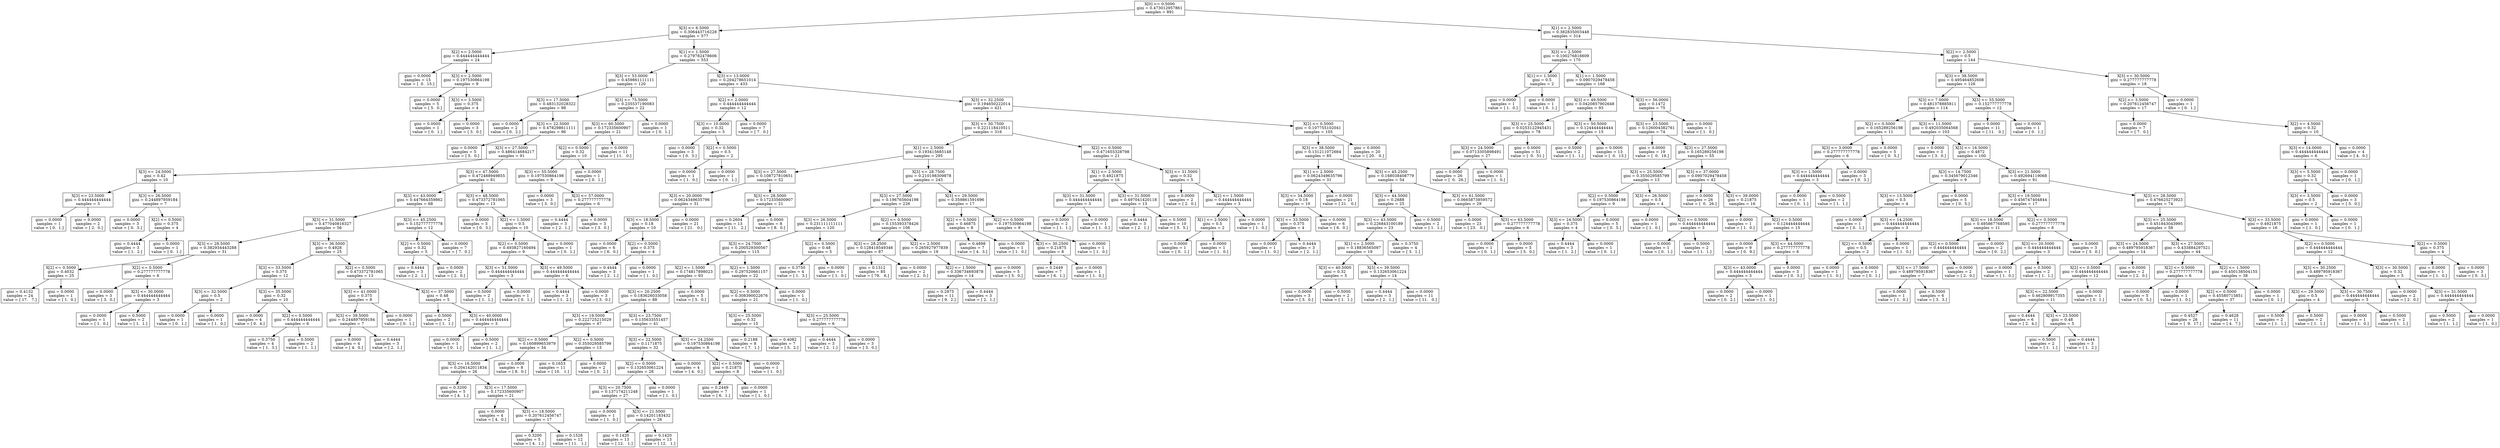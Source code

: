 digraph Tree {
0 [label="X[0] <= 0.5000\ngini = 0.473012957861\nsamples = 891", shape="box"] ;
1 [label="X[3] <= 6.5000\ngini = 0.306443716228\nsamples = 577", shape="box"] ;
0 -> 1 ;
2 [label="X[2] <= 2.5000\ngini = 0.444444444444\nsamples = 24", shape="box"] ;
1 -> 2 ;
3 [label="gini = 0.0000\nsamples = 15\nvalue = [  0.  15.]", shape="box"] ;
2 -> 3 ;
4 [label="X[3] <= 2.5000\ngini = 0.197530864198\nsamples = 9", shape="box"] ;
2 -> 4 ;
5 [label="gini = 0.0000\nsamples = 5\nvalue = [ 5.  0.]", shape="box"] ;
4 -> 5 ;
6 [label="X[3] <= 3.5000\ngini = 0.375\nsamples = 4", shape="box"] ;
4 -> 6 ;
7 [label="gini = 0.0000\nsamples = 1\nvalue = [ 0.  1.]", shape="box"] ;
6 -> 7 ;
8 [label="gini = 0.0000\nsamples = 3\nvalue = [ 3.  0.]", shape="box"] ;
6 -> 8 ;
9 [label="X[1] <= 1.5000\ngini = 0.279782478606\nsamples = 553", shape="box"] ;
1 -> 9 ;
10 [label="X[3] <= 53.0000\ngini = 0.459861111111\nsamples = 120", shape="box"] ;
9 -> 10 ;
11 [label="X[3] <= 17.5000\ngini = 0.483132028322\nsamples = 98", shape="box"] ;
10 -> 11 ;
12 [label="gini = 0.0000\nsamples = 2\nvalue = [ 0.  2.]", shape="box"] ;
11 -> 12 ;
13 [label="X[3] <= 22.5000\ngini = 0.478298611111\nsamples = 96", shape="box"] ;
11 -> 13 ;
14 [label="gini = 0.0000\nsamples = 5\nvalue = [ 5.  0.]", shape="box"] ;
13 -> 14 ;
15 [label="X[3] <= 27.5000\ngini = 0.486414684217\nsamples = 91", shape="box"] ;
13 -> 15 ;
16 [label="X[3] <= 24.5000\ngini = 0.42\nsamples = 10", shape="box"] ;
15 -> 16 ;
17 [label="X[3] <= 23.5000\ngini = 0.444444444444\nsamples = 3", shape="box"] ;
16 -> 17 ;
18 [label="gini = 0.0000\nsamples = 1\nvalue = [ 0.  1.]", shape="box"] ;
17 -> 18 ;
19 [label="gini = 0.0000\nsamples = 2\nvalue = [ 2.  0.]", shape="box"] ;
17 -> 19 ;
20 [label="X[3] <= 26.5000\ngini = 0.244897959184\nsamples = 7", shape="box"] ;
16 -> 20 ;
21 [label="gini = 0.0000\nsamples = 3\nvalue = [ 0.  3.]", shape="box"] ;
20 -> 21 ;
22 [label="X[2] <= 0.5000\ngini = 0.375\nsamples = 4", shape="box"] ;
20 -> 22 ;
23 [label="gini = 0.4444\nsamples = 3\nvalue = [ 1.  2.]", shape="box"] ;
22 -> 23 ;
24 [label="gini = 0.0000\nsamples = 1\nvalue = [ 0.  1.]", shape="box"] ;
22 -> 24 ;
25 [label="X[3] <= 47.5000\ngini = 0.472488949855\nsamples = 81", shape="box"] ;
15 -> 25 ;
26 [label="X[3] <= 43.0000\ngini = 0.447664359862\nsamples = 68", shape="box"] ;
25 -> 26 ;
27 [label="X[3] <= 31.5000\ngini = 0.477040816327\nsamples = 56", shape="box"] ;
26 -> 27 ;
28 [label="X[3] <= 28.5000\ngini = 0.382934443288\nsamples = 31", shape="box"] ;
27 -> 28 ;
29 [label="X[2] <= 0.5000\ngini = 0.4032\nsamples = 25", shape="box"] ;
28 -> 29 ;
30 [label="gini = 0.4132\nsamples = 24\nvalue = [ 17.   7.]", shape="box"] ;
29 -> 30 ;
31 [label="gini = 0.0000\nsamples = 1\nvalue = [ 1.  0.]", shape="box"] ;
29 -> 31 ;
32 [label="X[2] <= 0.5000\ngini = 0.277777777778\nsamples = 6", shape="box"] ;
28 -> 32 ;
33 [label="gini = 0.0000\nsamples = 3\nvalue = [ 3.  0.]", shape="box"] ;
32 -> 33 ;
34 [label="X[3] <= 30.0000\ngini = 0.444444444444\nsamples = 3", shape="box"] ;
32 -> 34 ;
35 [label="gini = 0.0000\nsamples = 1\nvalue = [ 1.  0.]", shape="box"] ;
34 -> 35 ;
36 [label="gini = 0.5000\nsamples = 2\nvalue = [ 1.  1.]", shape="box"] ;
34 -> 36 ;
37 [label="X[3] <= 36.5000\ngini = 0.4928\nsamples = 25", shape="box"] ;
27 -> 37 ;
38 [label="X[3] <= 33.5000\ngini = 0.375\nsamples = 12", shape="box"] ;
37 -> 38 ;
39 [label="X[3] <= 32.5000\ngini = 0.5\nsamples = 2", shape="box"] ;
38 -> 39 ;
40 [label="gini = 0.0000\nsamples = 1\nvalue = [ 0.  1.]", shape="box"] ;
39 -> 40 ;
41 [label="gini = 0.0000\nsamples = 1\nvalue = [ 1.  0.]", shape="box"] ;
39 -> 41 ;
42 [label="X[3] <= 35.5000\ngini = 0.32\nsamples = 10", shape="box"] ;
38 -> 42 ;
43 [label="gini = 0.0000\nsamples = 4\nvalue = [ 0.  4.]", shape="box"] ;
42 -> 43 ;
44 [label="X[2] <= 0.5000\ngini = 0.444444444444\nsamples = 6", shape="box"] ;
42 -> 44 ;
45 [label="gini = 0.3750\nsamples = 4\nvalue = [ 1.  3.]", shape="box"] ;
44 -> 45 ;
46 [label="gini = 0.5000\nsamples = 2\nvalue = [ 1.  1.]", shape="box"] ;
44 -> 46 ;
47 [label="X[2] <= 0.5000\ngini = 0.473372781065\nsamples = 13", shape="box"] ;
37 -> 47 ;
48 [label="X[3] <= 41.0000\ngini = 0.375\nsamples = 8", shape="box"] ;
47 -> 48 ;
49 [label="X[3] <= 39.5000\ngini = 0.244897959184\nsamples = 7", shape="box"] ;
48 -> 49 ;
50 [label="gini = 0.0000\nsamples = 4\nvalue = [ 4.  0.]", shape="box"] ;
49 -> 50 ;
51 [label="gini = 0.4444\nsamples = 3\nvalue = [ 2.  1.]", shape="box"] ;
49 -> 51 ;
52 [label="gini = 0.0000\nsamples = 1\nvalue = [ 0.  1.]", shape="box"] ;
48 -> 52 ;
53 [label="X[3] <= 37.5000\ngini = 0.48\nsamples = 5", shape="box"] ;
47 -> 53 ;
54 [label="gini = 0.5000\nsamples = 2\nvalue = [ 1.  1.]", shape="box"] ;
53 -> 54 ;
55 [label="X[3] <= 40.0000\ngini = 0.444444444444\nsamples = 3", shape="box"] ;
53 -> 55 ;
56 [label="gini = 0.0000\nsamples = 1\nvalue = [ 0.  1.]", shape="box"] ;
55 -> 56 ;
57 [label="gini = 0.5000\nsamples = 2\nvalue = [ 1.  1.]", shape="box"] ;
55 -> 57 ;
58 [label="X[3] <= 45.2500\ngini = 0.152777777778\nsamples = 12", shape="box"] ;
26 -> 58 ;
59 [label="X[2] <= 0.5000\ngini = 0.32\nsamples = 5", shape="box"] ;
58 -> 59 ;
60 [label="gini = 0.4444\nsamples = 3\nvalue = [ 2.  1.]", shape="box"] ;
59 -> 60 ;
61 [label="gini = 0.0000\nsamples = 2\nvalue = [ 2.  0.]", shape="box"] ;
59 -> 61 ;
62 [label="gini = 0.0000\nsamples = 7\nvalue = [ 7.  0.]", shape="box"] ;
58 -> 62 ;
63 [label="X[3] <= 48.5000\ngini = 0.473372781065\nsamples = 13", shape="box"] ;
25 -> 63 ;
64 [label="gini = 0.0000\nsamples = 3\nvalue = [ 0.  3.]", shape="box"] ;
63 -> 64 ;
65 [label="X[2] <= 1.5000\ngini = 0.5\nsamples = 10", shape="box"] ;
63 -> 65 ;
66 [label="X[2] <= 0.5000\ngini = 0.493827160494\nsamples = 9", shape="box"] ;
65 -> 66 ;
67 [label="X[3] <= 51.5000\ngini = 0.444444444444\nsamples = 3", shape="box"] ;
66 -> 67 ;
68 [label="gini = 0.5000\nsamples = 2\nvalue = [ 1.  1.]", shape="box"] ;
67 -> 68 ;
69 [label="gini = 0.0000\nsamples = 1\nvalue = [ 0.  1.]", shape="box"] ;
67 -> 69 ;
70 [label="X[3] <= 49.5000\ngini = 0.444444444444\nsamples = 6", shape="box"] ;
66 -> 70 ;
71 [label="gini = 0.4444\nsamples = 3\nvalue = [ 1.  2.]", shape="box"] ;
70 -> 71 ;
72 [label="gini = 0.0000\nsamples = 3\nvalue = [ 3.  0.]", shape="box"] ;
70 -> 72 ;
73 [label="gini = 0.0000\nsamples = 1\nvalue = [ 0.  1.]", shape="box"] ;
65 -> 73 ;
74 [label="X[3] <= 75.5000\ngini = 0.235537190083\nsamples = 22", shape="box"] ;
10 -> 74 ;
75 [label="X[3] <= 60.5000\ngini = 0.172335600907\nsamples = 21", shape="box"] ;
74 -> 75 ;
76 [label="X[2] <= 0.5000\ngini = 0.32\nsamples = 10", shape="box"] ;
75 -> 76 ;
77 [label="X[3] <= 55.5000\ngini = 0.197530864198\nsamples = 9", shape="box"] ;
76 -> 77 ;
78 [label="gini = 0.0000\nsamples = 3\nvalue = [ 3.  0.]", shape="box"] ;
77 -> 78 ;
79 [label="X[3] <= 57.0000\ngini = 0.277777777778\nsamples = 6", shape="box"] ;
77 -> 79 ;
80 [label="gini = 0.4444\nsamples = 3\nvalue = [ 2.  1.]", shape="box"] ;
79 -> 80 ;
81 [label="gini = 0.0000\nsamples = 3\nvalue = [ 3.  0.]", shape="box"] ;
79 -> 81 ;
82 [label="gini = 0.0000\nsamples = 1\nvalue = [ 0.  1.]", shape="box"] ;
76 -> 82 ;
83 [label="gini = 0.0000\nsamples = 11\nvalue = [ 11.   0.]", shape="box"] ;
75 -> 83 ;
84 [label="gini = 0.0000\nsamples = 1\nvalue = [ 0.  1.]", shape="box"] ;
74 -> 84 ;
85 [label="X[3] <= 13.0000\ngini = 0.204278651014\nsamples = 433", shape="box"] ;
9 -> 85 ;
86 [label="X[2] <= 2.0000\ngini = 0.444444444444\nsamples = 12", shape="box"] ;
85 -> 86 ;
87 [label="X[3] <= 10.0000\ngini = 0.32\nsamples = 5", shape="box"] ;
86 -> 87 ;
88 [label="gini = 0.0000\nsamples = 3\nvalue = [ 0.  3.]", shape="box"] ;
87 -> 88 ;
89 [label="X[2] <= 0.5000\ngini = 0.5\nsamples = 2", shape="box"] ;
87 -> 89 ;
90 [label="gini = 0.0000\nsamples = 1\nvalue = [ 1.  0.]", shape="box"] ;
89 -> 90 ;
91 [label="gini = 0.0000\nsamples = 1\nvalue = [ 0.  1.]", shape="box"] ;
89 -> 91 ;
92 [label="gini = 0.0000\nsamples = 7\nvalue = [ 7.  0.]", shape="box"] ;
86 -> 92 ;
93 [label="X[3] <= 32.2500\ngini = 0.194650222014\nsamples = 421", shape="box"] ;
85 -> 93 ;
94 [label="X[3] <= 30.7500\ngini = 0.221118410511\nsamples = 316", shape="box"] ;
93 -> 94 ;
95 [label="X[1] <= 2.5000\ngini = 0.193415685148\nsamples = 295", shape="box"] ;
94 -> 95 ;
96 [label="X[3] <= 27.5000\ngini = 0.108727810651\nsamples = 52", shape="box"] ;
95 -> 96 ;
97 [label="X[3] <= 20.0000\ngini = 0.0624349635796\nsamples = 31", shape="box"] ;
96 -> 97 ;
98 [label="X[3] <= 18.5000\ngini = 0.18\nsamples = 10", shape="box"] ;
97 -> 98 ;
99 [label="gini = 0.0000\nsamples = 6\nvalue = [ 6.  0.]", shape="box"] ;
98 -> 99 ;
100 [label="X[2] <= 0.5000\ngini = 0.375\nsamples = 4", shape="box"] ;
98 -> 100 ;
101 [label="gini = 0.4444\nsamples = 3\nvalue = [ 2.  1.]", shape="box"] ;
100 -> 101 ;
102 [label="gini = 0.0000\nsamples = 1\nvalue = [ 1.  0.]", shape="box"] ;
100 -> 102 ;
103 [label="gini = 0.0000\nsamples = 21\nvalue = [ 21.   0.]", shape="box"] ;
97 -> 103 ;
104 [label="X[3] <= 28.5000\ngini = 0.172335600907\nsamples = 21", shape="box"] ;
96 -> 104 ;
105 [label="gini = 0.2604\nsamples = 13\nvalue = [ 11.   2.]", shape="box"] ;
104 -> 105 ;
106 [label="gini = 0.0000\nsamples = 8\nvalue = [ 8.  0.]", shape="box"] ;
104 -> 106 ;
107 [label="X[3] <= 28.7500\ngini = 0.210198309878\nsamples = 243", shape="box"] ;
95 -> 107 ;
108 [label="X[3] <= 27.5000\ngini = 0.196765604198\nsamples = 226", shape="box"] ;
107 -> 108 ;
109 [label="X[3] <= 26.5000\ngini = 0.231111111111\nsamples = 120", shape="box"] ;
108 -> 109 ;
110 [label="X[3] <= 24.7500\ngini = 0.200529300567\nsamples = 115", shape="box"] ;
109 -> 110 ;
111 [label="X[2] <= 1.5000\ngini = 0.174817898023\nsamples = 93", shape="box"] ;
110 -> 111 ;
112 [label="X[3] <= 20.2500\ngini = 0.183626033058\nsamples = 88", shape="box"] ;
111 -> 112 ;
113 [label="X[3] <= 19.5000\ngini = 0.222725215029\nsamples = 47", shape="box"] ;
112 -> 113 ;
114 [label="X[2] <= 0.5000\ngini = 0.160899653979\nsamples = 34", shape="box"] ;
113 -> 114 ;
115 [label="X[3] <= 16.5000\ngini = 0.204142011834\nsamples = 26", shape="box"] ;
114 -> 115 ;
116 [label="gini = 0.3200\nsamples = 5\nvalue = [ 4.  1.]", shape="box"] ;
115 -> 116 ;
117 [label="X[3] <= 17.5000\ngini = 0.172335600907\nsamples = 21", shape="box"] ;
115 -> 117 ;
118 [label="gini = 0.0000\nsamples = 4\nvalue = [ 4.  0.]", shape="box"] ;
117 -> 118 ;
119 [label="X[3] <= 18.5000\ngini = 0.207612456747\nsamples = 17", shape="box"] ;
117 -> 119 ;
120 [label="gini = 0.3200\nsamples = 5\nvalue = [ 4.  1.]", shape="box"] ;
119 -> 120 ;
121 [label="gini = 0.1528\nsamples = 12\nvalue = [ 11.   1.]", shape="box"] ;
119 -> 121 ;
122 [label="gini = 0.0000\nsamples = 8\nvalue = [ 8.  0.]", shape="box"] ;
114 -> 122 ;
123 [label="X[2] <= 0.5000\ngini = 0.355029585799\nsamples = 13", shape="box"] ;
113 -> 123 ;
124 [label="gini = 0.1653\nsamples = 11\nvalue = [ 10.   1.]", shape="box"] ;
123 -> 124 ;
125 [label="gini = 0.0000\nsamples = 2\nvalue = [ 0.  2.]", shape="box"] ;
123 -> 125 ;
126 [label="X[3] <= 23.7500\ngini = 0.135633551457\nsamples = 41", shape="box"] ;
112 -> 126 ;
127 [label="X[3] <= 22.5000\ngini = 0.1171875\nsamples = 32", shape="box"] ;
126 -> 127 ;
128 [label="X[2] <= 0.5000\ngini = 0.132653061224\nsamples = 28", shape="box"] ;
127 -> 128 ;
129 [label="X[3] <= 20.7500\ngini = 0.137174211248\nsamples = 27", shape="box"] ;
128 -> 129 ;
130 [label="gini = 0.0000\nsamples = 1\nvalue = [ 1.  0.]", shape="box"] ;
129 -> 130 ;
131 [label="X[3] <= 21.5000\ngini = 0.14201183432\nsamples = 26", shape="box"] ;
129 -> 131 ;
132 [label="gini = 0.1420\nsamples = 13\nvalue = [ 12.   1.]", shape="box"] ;
131 -> 132 ;
133 [label="gini = 0.1420\nsamples = 13\nvalue = [ 12.   1.]", shape="box"] ;
131 -> 133 ;
134 [label="gini = 0.0000\nsamples = 1\nvalue = [ 1.  0.]", shape="box"] ;
128 -> 134 ;
135 [label="gini = 0.0000\nsamples = 4\nvalue = [ 4.  0.]", shape="box"] ;
127 -> 135 ;
136 [label="X[3] <= 24.2500\ngini = 0.197530864198\nsamples = 9", shape="box"] ;
126 -> 136 ;
137 [label="X[2] <= 0.5000\ngini = 0.21875\nsamples = 8", shape="box"] ;
136 -> 137 ;
138 [label="gini = 0.2449\nsamples = 7\nvalue = [ 6.  1.]", shape="box"] ;
137 -> 138 ;
139 [label="gini = 0.0000\nsamples = 1\nvalue = [ 1.  0.]", shape="box"] ;
137 -> 139 ;
140 [label="gini = 0.0000\nsamples = 1\nvalue = [ 1.  0.]", shape="box"] ;
136 -> 140 ;
141 [label="gini = 0.0000\nsamples = 5\nvalue = [ 5.  0.]", shape="box"] ;
111 -> 141 ;
142 [label="X[2] <= 1.5000\ngini = 0.297520661157\nsamples = 22", shape="box"] ;
110 -> 142 ;
143 [label="X[2] <= 0.5000\ngini = 0.308390022676\nsamples = 21", shape="box"] ;
142 -> 143 ;
144 [label="X[3] <= 25.5000\ngini = 0.32\nsamples = 15", shape="box"] ;
143 -> 144 ;
145 [label="gini = 0.2188\nsamples = 8\nvalue = [ 7.  1.]", shape="box"] ;
144 -> 145 ;
146 [label="gini = 0.4082\nsamples = 7\nvalue = [ 5.  2.]", shape="box"] ;
144 -> 146 ;
147 [label="X[3] <= 25.5000\ngini = 0.277777777778\nsamples = 6", shape="box"] ;
143 -> 147 ;
148 [label="gini = 0.4444\nsamples = 3\nvalue = [ 2.  1.]", shape="box"] ;
147 -> 148 ;
149 [label="gini = 0.0000\nsamples = 3\nvalue = [ 3.  0.]", shape="box"] ;
147 -> 149 ;
150 [label="gini = 0.0000\nsamples = 1\nvalue = [ 1.  0.]", shape="box"] ;
142 -> 150 ;
151 [label="X[2] <= 0.5000\ngini = 0.48\nsamples = 5", shape="box"] ;
109 -> 151 ;
152 [label="gini = 0.3750\nsamples = 4\nvalue = [ 1.  3.]", shape="box"] ;
151 -> 152 ;
153 [label="gini = 0.0000\nsamples = 1\nvalue = [ 1.  0.]", shape="box"] ;
151 -> 153 ;
154 [label="X[2] <= 0.5000\ngini = 0.155393378426\nsamples = 106", shape="box"] ;
108 -> 154 ;
155 [label="X[3] <= 28.2500\ngini = 0.128418549346\nsamples = 87", shape="box"] ;
154 -> 155 ;
156 [label="gini = 0.1312\nsamples = 85\nvalue = [ 79.   6.]", shape="box"] ;
155 -> 156 ;
157 [label="gini = 0.0000\nsamples = 2\nvalue = [ 2.  0.]", shape="box"] ;
155 -> 157 ;
158 [label="X[2] <= 2.5000\ngini = 0.265927977839\nsamples = 19", shape="box"] ;
154 -> 158 ;
159 [label="X[2] <= 1.5000\ngini = 0.336734693878\nsamples = 14", shape="box"] ;
158 -> 159 ;
160 [label="gini = 0.2975\nsamples = 11\nvalue = [ 9.  2.]", shape="box"] ;
159 -> 160 ;
161 [label="gini = 0.4444\nsamples = 3\nvalue = [ 2.  1.]", shape="box"] ;
159 -> 161 ;
162 [label="gini = 0.0000\nsamples = 5\nvalue = [ 5.  0.]", shape="box"] ;
158 -> 162 ;
163 [label="X[3] <= 29.5000\ngini = 0.359861591696\nsamples = 17", shape="box"] ;
107 -> 163 ;
164 [label="X[2] <= 0.5000\ngini = 0.46875\nsamples = 8", shape="box"] ;
163 -> 164 ;
165 [label="gini = 0.4898\nsamples = 7\nvalue = [ 4.  3.]", shape="box"] ;
164 -> 165 ;
166 [label="gini = 0.0000\nsamples = 1\nvalue = [ 1.  0.]", shape="box"] ;
164 -> 166 ;
167 [label="X[2] <= 0.5000\ngini = 0.197530864198\nsamples = 9", shape="box"] ;
163 -> 167 ;
168 [label="X[3] <= 30.2500\ngini = 0.21875\nsamples = 8", shape="box"] ;
167 -> 168 ;
169 [label="gini = 0.2449\nsamples = 7\nvalue = [ 6.  1.]", shape="box"] ;
168 -> 169 ;
170 [label="gini = 0.0000\nsamples = 1\nvalue = [ 1.  0.]", shape="box"] ;
168 -> 170 ;
171 [label="gini = 0.0000\nsamples = 1\nvalue = [ 1.  0.]", shape="box"] ;
167 -> 171 ;
172 [label="X[2] <= 0.5000\ngini = 0.471655328798\nsamples = 21", shape="box"] ;
94 -> 172 ;
173 [label="X[1] <= 2.5000\ngini = 0.4921875\nsamples = 16", shape="box"] ;
172 -> 173 ;
174 [label="X[3] <= 31.5000\ngini = 0.444444444444\nsamples = 3", shape="box"] ;
173 -> 174 ;
175 [label="gini = 0.5000\nsamples = 2\nvalue = [ 1.  1.]", shape="box"] ;
174 -> 175 ;
176 [label="gini = 0.0000\nsamples = 1\nvalue = [ 1.  0.]", shape="box"] ;
174 -> 176 ;
177 [label="X[3] <= 31.5000\ngini = 0.497041420118\nsamples = 13", shape="box"] ;
173 -> 177 ;
178 [label="gini = 0.4444\nsamples = 3\nvalue = [ 2.  1.]", shape="box"] ;
177 -> 178 ;
179 [label="gini = 0.5000\nsamples = 10\nvalue = [ 5.  5.]", shape="box"] ;
177 -> 179 ;
180 [label="X[3] <= 31.5000\ngini = 0.32\nsamples = 5", shape="box"] ;
172 -> 180 ;
181 [label="gini = 0.0000\nsamples = 2\nvalue = [ 2.  0.]", shape="box"] ;
180 -> 181 ;
182 [label="X[2] <= 1.5000\ngini = 0.444444444444\nsamples = 3", shape="box"] ;
180 -> 182 ;
183 [label="X[1] <= 2.5000\ngini = 0.5\nsamples = 2", shape="box"] ;
182 -> 183 ;
184 [label="gini = 0.0000\nsamples = 1\nvalue = [ 0.  1.]", shape="box"] ;
183 -> 184 ;
185 [label="gini = 0.0000\nsamples = 1\nvalue = [ 1.  0.]", shape="box"] ;
183 -> 185 ;
186 [label="gini = 0.0000\nsamples = 1\nvalue = [ 1.  0.]", shape="box"] ;
182 -> 186 ;
187 [label="X[2] <= 0.5000\ngini = 0.107755102041\nsamples = 105", shape="box"] ;
93 -> 187 ;
188 [label="X[3] <= 38.5000\ngini = 0.131211072664\nsamples = 85", shape="box"] ;
187 -> 188 ;
189 [label="X[1] <= 2.5000\ngini = 0.0624349635796\nsamples = 31", shape="box"] ;
188 -> 189 ;
190 [label="X[3] <= 34.5000\ngini = 0.18\nsamples = 10", shape="box"] ;
189 -> 190 ;
191 [label="X[3] <= 33.5000\ngini = 0.375\nsamples = 4", shape="box"] ;
190 -> 191 ;
192 [label="gini = 0.0000\nsamples = 1\nvalue = [ 1.  0.]", shape="box"] ;
191 -> 192 ;
193 [label="gini = 0.4444\nsamples = 3\nvalue = [ 2.  1.]", shape="box"] ;
191 -> 193 ;
194 [label="gini = 0.0000\nsamples = 6\nvalue = [ 6.  0.]", shape="box"] ;
190 -> 194 ;
195 [label="gini = 0.0000\nsamples = 21\nvalue = [ 21.   0.]", shape="box"] ;
189 -> 195 ;
196 [label="X[3] <= 45.2500\ngini = 0.168038408779\nsamples = 54", shape="box"] ;
188 -> 196 ;
197 [label="X[3] <= 44.5000\ngini = 0.2688\nsamples = 25", shape="box"] ;
196 -> 197 ;
198 [label="X[3] <= 43.5000\ngini = 0.226843100189\nsamples = 23", shape="box"] ;
197 -> 198 ;
199 [label="X[1] <= 2.5000\ngini = 0.18836565097\nsamples = 19", shape="box"] ;
198 -> 199 ;
200 [label="X[3] <= 40.5000\ngini = 0.32\nsamples = 5", shape="box"] ;
199 -> 200 ;
201 [label="gini = 0.0000\nsamples = 3\nvalue = [ 3.  0.]", shape="box"] ;
200 -> 201 ;
202 [label="gini = 0.5000\nsamples = 2\nvalue = [ 1.  1.]", shape="box"] ;
200 -> 202 ;
203 [label="X[3] <= 39.5000\ngini = 0.132653061224\nsamples = 14", shape="box"] ;
199 -> 203 ;
204 [label="gini = 0.4444\nsamples = 3\nvalue = [ 2.  1.]", shape="box"] ;
203 -> 204 ;
205 [label="gini = 0.0000\nsamples = 11\nvalue = [ 11.   0.]", shape="box"] ;
203 -> 205 ;
206 [label="gini = 0.3750\nsamples = 4\nvalue = [ 3.  1.]", shape="box"] ;
198 -> 206 ;
207 [label="gini = 0.5000\nsamples = 2\nvalue = [ 1.  1.]", shape="box"] ;
197 -> 207 ;
208 [label="X[3] <= 61.5000\ngini = 0.0665873959572\nsamples = 29", shape="box"] ;
196 -> 208 ;
209 [label="gini = 0.0000\nsamples = 23\nvalue = [ 23.   0.]", shape="box"] ;
208 -> 209 ;
210 [label="X[3] <= 63.5000\ngini = 0.277777777778\nsamples = 6", shape="box"] ;
208 -> 210 ;
211 [label="gini = 0.0000\nsamples = 1\nvalue = [ 0.  1.]", shape="box"] ;
210 -> 211 ;
212 [label="gini = 0.0000\nsamples = 5\nvalue = [ 5.  0.]", shape="box"] ;
210 -> 212 ;
213 [label="gini = 0.0000\nsamples = 20\nvalue = [ 20.   0.]", shape="box"] ;
187 -> 213 ;
214 [label="X[1] <= 2.5000\ngini = 0.382835003448\nsamples = 314", shape="box"] ;
0 -> 214 ;
215 [label="X[3] <= 2.5000\ngini = 0.100276816609\nsamples = 170", shape="box"] ;
214 -> 215 ;
216 [label="X[1] <= 1.5000\ngini = 0.5\nsamples = 2", shape="box"] ;
215 -> 216 ;
217 [label="gini = 0.0000\nsamples = 1\nvalue = [ 1.  0.]", shape="box"] ;
216 -> 217 ;
218 [label="gini = 0.0000\nsamples = 1\nvalue = [ 0.  1.]", shape="box"] ;
216 -> 218 ;
219 [label="X[1] <= 1.5000\ngini = 0.0907029478458\nsamples = 168", shape="box"] ;
215 -> 219 ;
220 [label="X[3] <= 49.5000\ngini = 0.0420857902648\nsamples = 93", shape="box"] ;
219 -> 220 ;
221 [label="X[3] <= 25.5000\ngini = 0.0253122945431\nsamples = 78", shape="box"] ;
220 -> 221 ;
222 [label="X[3] <= 24.5000\ngini = 0.0713305898491\nsamples = 27", shape="box"] ;
221 -> 222 ;
223 [label="gini = 0.0000\nsamples = 26\nvalue = [  0.  26.]", shape="box"] ;
222 -> 223 ;
224 [label="gini = 0.0000\nsamples = 1\nvalue = [ 1.  0.]", shape="box"] ;
222 -> 224 ;
225 [label="gini = 0.0000\nsamples = 51\nvalue = [  0.  51.]", shape="box"] ;
221 -> 225 ;
226 [label="X[3] <= 50.5000\ngini = 0.124444444444\nsamples = 15", shape="box"] ;
220 -> 226 ;
227 [label="gini = 0.5000\nsamples = 2\nvalue = [ 1.  1.]", shape="box"] ;
226 -> 227 ;
228 [label="gini = 0.0000\nsamples = 13\nvalue = [  0.  13.]", shape="box"] ;
226 -> 228 ;
229 [label="X[3] <= 56.0000\ngini = 0.1472\nsamples = 75", shape="box"] ;
219 -> 229 ;
230 [label="X[3] <= 23.5000\ngini = 0.126004382761\nsamples = 74", shape="box"] ;
229 -> 230 ;
231 [label="gini = 0.0000\nsamples = 19\nvalue = [  0.  19.]", shape="box"] ;
230 -> 231 ;
232 [label="X[3] <= 27.5000\ngini = 0.165289256198\nsamples = 55", shape="box"] ;
230 -> 232 ;
233 [label="X[3] <= 25.5000\ngini = 0.355029585799\nsamples = 13", shape="box"] ;
232 -> 233 ;
234 [label="X[2] <= 0.5000\ngini = 0.197530864198\nsamples = 9", shape="box"] ;
233 -> 234 ;
235 [label="X[3] <= 24.5000\ngini = 0.375\nsamples = 4", shape="box"] ;
234 -> 235 ;
236 [label="gini = 0.4444\nsamples = 3\nvalue = [ 1.  2.]", shape="box"] ;
235 -> 236 ;
237 [label="gini = 0.0000\nsamples = 1\nvalue = [ 0.  1.]", shape="box"] ;
235 -> 237 ;
238 [label="gini = 0.0000\nsamples = 5\nvalue = [ 0.  5.]", shape="box"] ;
234 -> 238 ;
239 [label="X[3] <= 26.5000\ngini = 0.5\nsamples = 4", shape="box"] ;
233 -> 239 ;
240 [label="gini = 0.0000\nsamples = 1\nvalue = [ 1.  0.]", shape="box"] ;
239 -> 240 ;
241 [label="X[2] <= 0.5000\ngini = 0.444444444444\nsamples = 3", shape="box"] ;
239 -> 241 ;
242 [label="gini = 0.0000\nsamples = 1\nvalue = [ 0.  1.]", shape="box"] ;
241 -> 242 ;
243 [label="gini = 0.5000\nsamples = 2\nvalue = [ 1.  1.]", shape="box"] ;
241 -> 243 ;
244 [label="X[3] <= 37.0000\ngini = 0.0907029478458\nsamples = 42", shape="box"] ;
232 -> 244 ;
245 [label="gini = 0.0000\nsamples = 26\nvalue = [  0.  26.]", shape="box"] ;
244 -> 245 ;
246 [label="X[3] <= 39.0000\ngini = 0.21875\nsamples = 16", shape="box"] ;
244 -> 246 ;
247 [label="gini = 0.0000\nsamples = 1\nvalue = [ 1.  0.]", shape="box"] ;
246 -> 247 ;
248 [label="X[2] <= 0.5000\ngini = 0.124444444444\nsamples = 15", shape="box"] ;
246 -> 248 ;
249 [label="gini = 0.0000\nsamples = 9\nvalue = [ 0.  9.]", shape="box"] ;
248 -> 249 ;
250 [label="X[3] <= 44.5000\ngini = 0.277777777778\nsamples = 6", shape="box"] ;
248 -> 250 ;
251 [label="X[3] <= 43.0000\ngini = 0.444444444444\nsamples = 3", shape="box"] ;
250 -> 251 ;
252 [label="gini = 0.0000\nsamples = 2\nvalue = [ 0.  2.]", shape="box"] ;
251 -> 252 ;
253 [label="gini = 0.0000\nsamples = 1\nvalue = [ 1.  0.]", shape="box"] ;
251 -> 253 ;
254 [label="gini = 0.0000\nsamples = 3\nvalue = [ 0.  3.]", shape="box"] ;
250 -> 254 ;
255 [label="gini = 0.0000\nsamples = 1\nvalue = [ 1.  0.]", shape="box"] ;
229 -> 255 ;
256 [label="X[2] <= 2.5000\ngini = 0.5\nsamples = 144", shape="box"] ;
214 -> 256 ;
257 [label="X[3] <= 38.5000\ngini = 0.495464852608\nsamples = 126", shape="box"] ;
256 -> 257 ;
258 [label="X[3] <= 7.0000\ngini = 0.481378885811\nsamples = 114", shape="box"] ;
257 -> 258 ;
259 [label="X[2] <= 0.5000\ngini = 0.165289256198\nsamples = 11", shape="box"] ;
258 -> 259 ;
260 [label="X[3] <= 3.0000\ngini = 0.277777777778\nsamples = 6", shape="box"] ;
259 -> 260 ;
261 [label="X[3] <= 1.5000\ngini = 0.444444444444\nsamples = 3", shape="box"] ;
260 -> 261 ;
262 [label="gini = 0.0000\nsamples = 1\nvalue = [ 0.  1.]", shape="box"] ;
261 -> 262 ;
263 [label="gini = 0.5000\nsamples = 2\nvalue = [ 1.  1.]", shape="box"] ;
261 -> 263 ;
264 [label="gini = 0.0000\nsamples = 3\nvalue = [ 0.  3.]", shape="box"] ;
260 -> 264 ;
265 [label="gini = 0.0000\nsamples = 5\nvalue = [ 0.  5.]", shape="box"] ;
259 -> 265 ;
266 [label="X[3] <= 11.5000\ngini = 0.492035064568\nsamples = 103", shape="box"] ;
258 -> 266 ;
267 [label="gini = 0.0000\nsamples = 3\nvalue = [ 3.  0.]", shape="box"] ;
266 -> 267 ;
268 [label="X[3] <= 16.5000\ngini = 0.4872\nsamples = 100", shape="box"] ;
266 -> 268 ;
269 [label="X[3] <= 14.7500\ngini = 0.345679012346\nsamples = 9", shape="box"] ;
268 -> 269 ;
270 [label="X[3] <= 13.5000\ngini = 0.5\nsamples = 4", shape="box"] ;
269 -> 270 ;
271 [label="gini = 0.0000\nsamples = 1\nvalue = [ 0.  1.]", shape="box"] ;
270 -> 271 ;
272 [label="X[3] <= 14.2500\ngini = 0.444444444444\nsamples = 3", shape="box"] ;
270 -> 272 ;
273 [label="X[2] <= 0.5000\ngini = 0.5\nsamples = 2", shape="box"] ;
272 -> 273 ;
274 [label="gini = 0.0000\nsamples = 1\nvalue = [ 1.  0.]", shape="box"] ;
273 -> 274 ;
275 [label="gini = 0.0000\nsamples = 1\nvalue = [ 0.  1.]", shape="box"] ;
273 -> 275 ;
276 [label="gini = 0.0000\nsamples = 1\nvalue = [ 1.  0.]", shape="box"] ;
272 -> 276 ;
277 [label="gini = 0.0000\nsamples = 5\nvalue = [ 0.  5.]", shape="box"] ;
269 -> 277 ;
278 [label="X[3] <= 21.5000\ngini = 0.492694119068\nsamples = 91", shape="box"] ;
268 -> 278 ;
279 [label="X[3] <= 19.5000\ngini = 0.456747404844\nsamples = 17", shape="box"] ;
278 -> 279 ;
280 [label="X[3] <= 18.5000\ngini = 0.495867768595\nsamples = 11", shape="box"] ;
279 -> 280 ;
281 [label="X[2] <= 0.5000\ngini = 0.444444444444\nsamples = 9", shape="box"] ;
280 -> 281 ;
282 [label="X[3] <= 17.5000\ngini = 0.489795918367\nsamples = 7", shape="box"] ;
281 -> 282 ;
283 [label="gini = 0.0000\nsamples = 1\nvalue = [ 1.  0.]", shape="box"] ;
282 -> 283 ;
284 [label="gini = 0.5000\nsamples = 6\nvalue = [ 3.  3.]", shape="box"] ;
282 -> 284 ;
285 [label="gini = 0.0000\nsamples = 2\nvalue = [ 2.  0.]", shape="box"] ;
281 -> 285 ;
286 [label="gini = 0.0000\nsamples = 2\nvalue = [ 0.  2.]", shape="box"] ;
280 -> 286 ;
287 [label="X[2] <= 0.5000\ngini = 0.277777777778\nsamples = 6", shape="box"] ;
279 -> 287 ;
288 [label="X[3] <= 20.5000\ngini = 0.444444444444\nsamples = 3", shape="box"] ;
287 -> 288 ;
289 [label="gini = 0.0000\nsamples = 1\nvalue = [ 1.  0.]", shape="box"] ;
288 -> 289 ;
290 [label="gini = 0.5000\nsamples = 2\nvalue = [ 1.  1.]", shape="box"] ;
288 -> 290 ;
291 [label="gini = 0.0000\nsamples = 3\nvalue = [ 3.  0.]", shape="box"] ;
287 -> 291 ;
292 [label="X[3] <= 28.5000\ngini = 0.476625273923\nsamples = 74", shape="box"] ;
278 -> 292 ;
293 [label="X[3] <= 25.5000\ngini = 0.451843043995\nsamples = 58", shape="box"] ;
292 -> 293 ;
294 [label="X[3] <= 24.5000\ngini = 0.489795918367\nsamples = 14", shape="box"] ;
293 -> 294 ;
295 [label="X[2] <= 0.5000\ngini = 0.444444444444\nsamples = 12", shape="box"] ;
294 -> 295 ;
296 [label="X[3] <= 22.5000\ngini = 0.462809917355\nsamples = 11", shape="box"] ;
295 -> 296 ;
297 [label="gini = 0.4444\nsamples = 6\nvalue = [ 2.  4.]", shape="box"] ;
296 -> 297 ;
298 [label="X[3] <= 23.5000\ngini = 0.48\nsamples = 5", shape="box"] ;
296 -> 298 ;
299 [label="gini = 0.5000\nsamples = 2\nvalue = [ 1.  1.]", shape="box"] ;
298 -> 299 ;
300 [label="gini = 0.4444\nsamples = 3\nvalue = [ 1.  2.]", shape="box"] ;
298 -> 300 ;
301 [label="gini = 0.0000\nsamples = 1\nvalue = [ 0.  1.]", shape="box"] ;
295 -> 301 ;
302 [label="gini = 0.0000\nsamples = 2\nvalue = [ 2.  0.]", shape="box"] ;
294 -> 302 ;
303 [label="X[3] <= 27.5000\ngini = 0.433884297521\nsamples = 44", shape="box"] ;
293 -> 303 ;
304 [label="X[2] <= 0.5000\ngini = 0.277777777778\nsamples = 6", shape="box"] ;
303 -> 304 ;
305 [label="gini = 0.0000\nsamples = 5\nvalue = [ 0.  5.]", shape="box"] ;
304 -> 305 ;
306 [label="gini = 0.0000\nsamples = 1\nvalue = [ 1.  0.]", shape="box"] ;
304 -> 306 ;
307 [label="X[2] <= 1.5000\ngini = 0.450138504155\nsamples = 38", shape="box"] ;
303 -> 307 ;
308 [label="X[2] <= 0.5000\ngini = 0.45580715851\nsamples = 37", shape="box"] ;
307 -> 308 ;
309 [label="gini = 0.4527\nsamples = 26\nvalue = [  9.  17.]", shape="box"] ;
308 -> 309 ;
310 [label="gini = 0.4628\nsamples = 11\nvalue = [ 4.  7.]", shape="box"] ;
308 -> 310 ;
311 [label="gini = 0.0000\nsamples = 1\nvalue = [ 0.  1.]", shape="box"] ;
307 -> 311 ;
312 [label="X[3] <= 33.5000\ngini = 0.4921875\nsamples = 16", shape="box"] ;
292 -> 312 ;
313 [label="X[2] <= 0.5000\ngini = 0.444444444444\nsamples = 12", shape="box"] ;
312 -> 313 ;
314 [label="X[3] <= 30.2500\ngini = 0.489795918367\nsamples = 7", shape="box"] ;
313 -> 314 ;
315 [label="X[3] <= 29.5000\ngini = 0.5\nsamples = 4", shape="box"] ;
314 -> 315 ;
316 [label="gini = 0.5000\nsamples = 2\nvalue = [ 1.  1.]", shape="box"] ;
315 -> 316 ;
317 [label="gini = 0.5000\nsamples = 2\nvalue = [ 1.  1.]", shape="box"] ;
315 -> 317 ;
318 [label="X[3] <= 30.7500\ngini = 0.444444444444\nsamples = 3", shape="box"] ;
314 -> 318 ;
319 [label="gini = 0.0000\nsamples = 1\nvalue = [ 1.  0.]", shape="box"] ;
318 -> 319 ;
320 [label="gini = 0.5000\nsamples = 2\nvalue = [ 1.  1.]", shape="box"] ;
318 -> 320 ;
321 [label="X[3] <= 30.5000\ngini = 0.32\nsamples = 5", shape="box"] ;
313 -> 321 ;
322 [label="gini = 0.0000\nsamples = 2\nvalue = [ 2.  0.]", shape="box"] ;
321 -> 322 ;
323 [label="X[3] <= 31.5000\ngini = 0.444444444444\nsamples = 3", shape="box"] ;
321 -> 323 ;
324 [label="gini = 0.5000\nsamples = 2\nvalue = [ 1.  1.]", shape="box"] ;
323 -> 324 ;
325 [label="gini = 0.0000\nsamples = 1\nvalue = [ 1.  0.]", shape="box"] ;
323 -> 325 ;
326 [label="X[2] <= 0.5000\ngini = 0.375\nsamples = 4", shape="box"] ;
312 -> 326 ;
327 [label="gini = 0.0000\nsamples = 1\nvalue = [ 1.  0.]", shape="box"] ;
326 -> 327 ;
328 [label="gini = 0.0000\nsamples = 3\nvalue = [ 0.  3.]", shape="box"] ;
326 -> 328 ;
329 [label="X[3] <= 55.5000\ngini = 0.152777777778\nsamples = 12", shape="box"] ;
257 -> 329 ;
330 [label="gini = 0.0000\nsamples = 11\nvalue = [ 11.   0.]", shape="box"] ;
329 -> 330 ;
331 [label="gini = 0.0000\nsamples = 1\nvalue = [ 0.  1.]", shape="box"] ;
329 -> 331 ;
332 [label="X[3] <= 30.5000\ngini = 0.277777777778\nsamples = 18", shape="box"] ;
256 -> 332 ;
333 [label="X[2] <= 3.5000\ngini = 0.207612456747\nsamples = 17", shape="box"] ;
332 -> 333 ;
334 [label="gini = 0.0000\nsamples = 7\nvalue = [ 7.  0.]", shape="box"] ;
333 -> 334 ;
335 [label="X[2] <= 4.5000\ngini = 0.32\nsamples = 10", shape="box"] ;
333 -> 335 ;
336 [label="X[3] <= 14.0000\ngini = 0.444444444444\nsamples = 6", shape="box"] ;
335 -> 336 ;
337 [label="X[3] <= 5.5000\ngini = 0.32\nsamples = 5", shape="box"] ;
336 -> 337 ;
338 [label="X[3] <= 3.5000\ngini = 0.5\nsamples = 2", shape="box"] ;
337 -> 338 ;
339 [label="gini = 0.0000\nsamples = 1\nvalue = [ 1.  0.]", shape="box"] ;
338 -> 339 ;
340 [label="gini = 0.0000\nsamples = 1\nvalue = [ 0.  1.]", shape="box"] ;
338 -> 340 ;
341 [label="gini = 0.0000\nsamples = 3\nvalue = [ 3.  0.]", shape="box"] ;
337 -> 341 ;
342 [label="gini = 0.0000\nsamples = 1\nvalue = [ 0.  1.]", shape="box"] ;
336 -> 342 ;
343 [label="gini = 0.0000\nsamples = 4\nvalue = [ 4.  0.]", shape="box"] ;
335 -> 343 ;
344 [label="gini = 0.0000\nsamples = 1\nvalue = [ 0.  1.]", shape="box"] ;
332 -> 344 ;
}